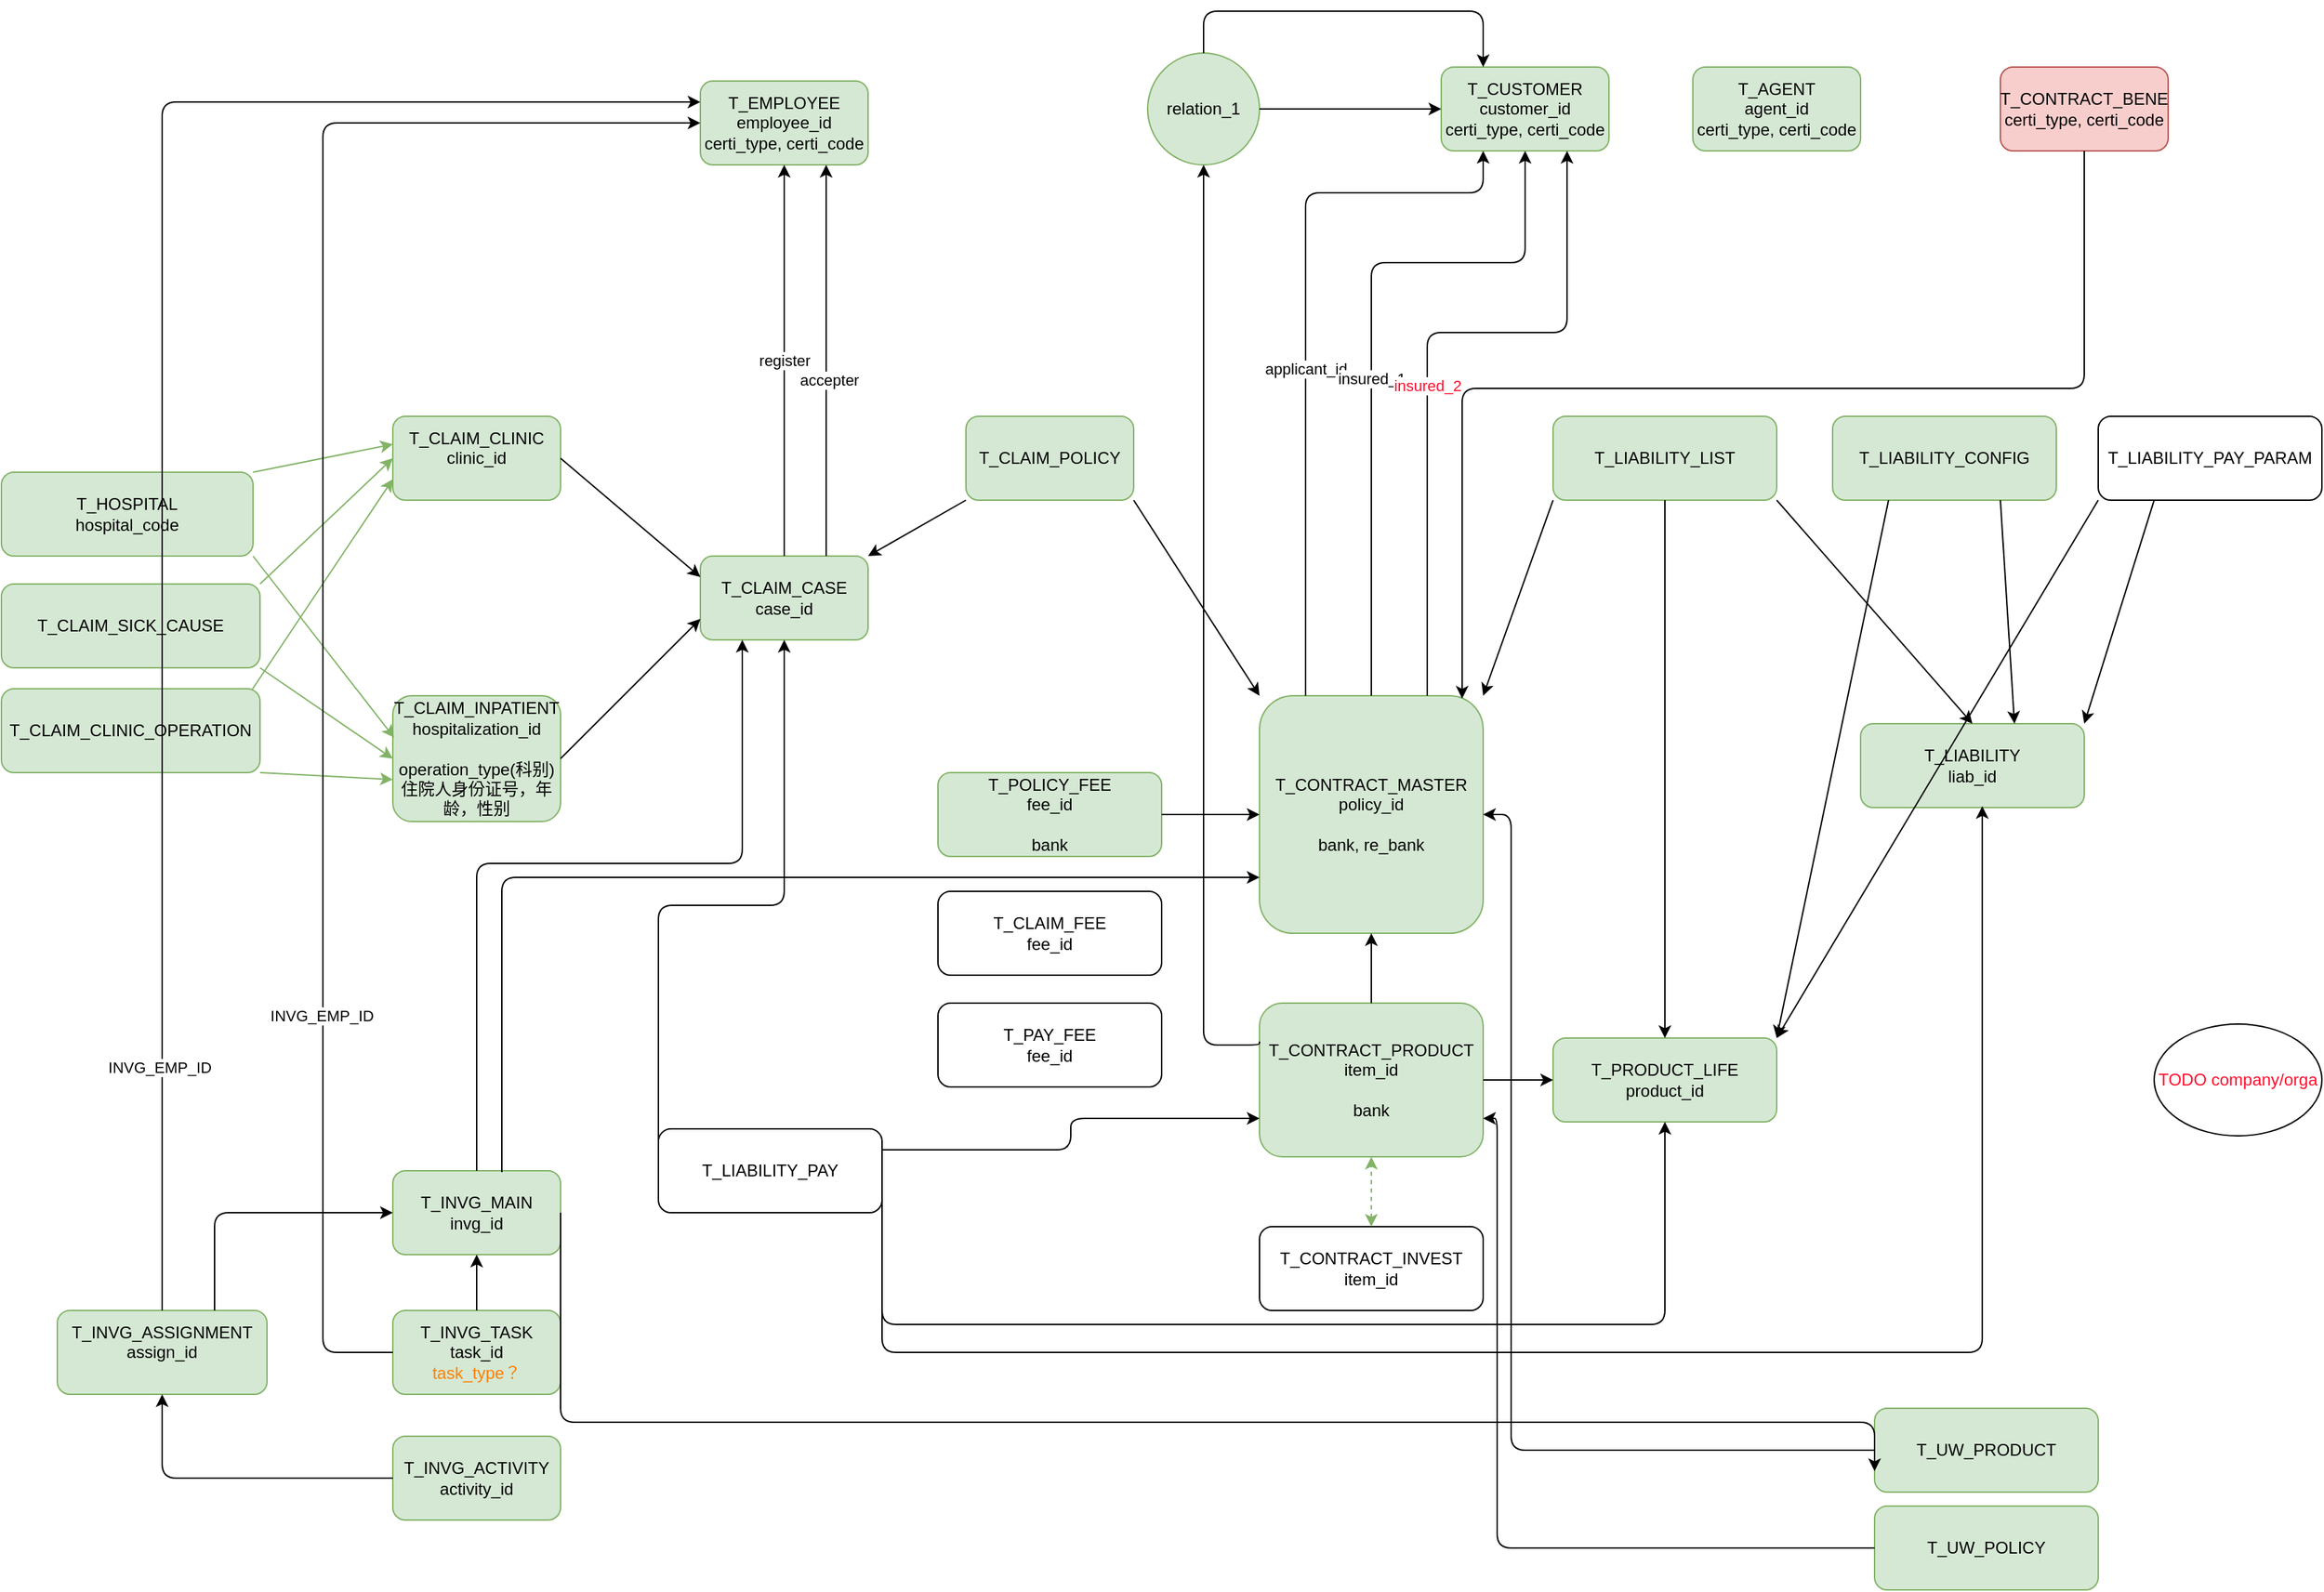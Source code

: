 <mxfile version="15.0.3" type="github">
  <diagram id="vZpP5Effxj41_VfFe3MK" name="Page-1">
    <mxGraphModel dx="1995" dy="1975" grid="1" gridSize="10" guides="1" tooltips="1" connect="1" arrows="1" fold="1" page="1" pageScale="1" pageWidth="850" pageHeight="1100" math="0" shadow="0">
      <root>
        <mxCell id="0" />
        <mxCell id="1" parent="0" />
        <mxCell id="OfORN7NUINiMixhZLZNA-1" value="T_CLAIM_CASE&lt;br&gt;case_id" style="rounded=1;whiteSpace=wrap;html=1;fillColor=#d5e8d4;strokeColor=#82b366;" vertex="1" parent="1">
          <mxGeometry x="60" y="160" width="120" height="60" as="geometry" />
        </mxCell>
        <mxCell id="OfORN7NUINiMixhZLZNA-2" value="T_CLAIM_POLICY" style="rounded=1;whiteSpace=wrap;html=1;fillColor=#d5e8d4;strokeColor=#82b366;" vertex="1" parent="1">
          <mxGeometry x="250" y="60" width="120" height="60" as="geometry" />
        </mxCell>
        <mxCell id="OfORN7NUINiMixhZLZNA-3" value="" style="endArrow=classic;html=1;entryX=1;entryY=0;entryDx=0;entryDy=0;exitX=0;exitY=1;exitDx=0;exitDy=0;" edge="1" parent="1" source="OfORN7NUINiMixhZLZNA-2" target="OfORN7NUINiMixhZLZNA-1">
          <mxGeometry width="50" height="50" relative="1" as="geometry">
            <mxPoint x="460" y="460" as="sourcePoint" />
            <mxPoint x="510" y="410" as="targetPoint" />
          </mxGeometry>
        </mxCell>
        <mxCell id="OfORN7NUINiMixhZLZNA-4" value="T_CONTRACT_MASTER&lt;br&gt;policy_id&lt;br&gt;&lt;br&gt;bank, re_bank" style="rounded=1;whiteSpace=wrap;html=1;fillColor=#d5e8d4;strokeColor=#82b366;" vertex="1" parent="1">
          <mxGeometry x="460" y="260" width="160" height="170" as="geometry" />
        </mxCell>
        <mxCell id="OfORN7NUINiMixhZLZNA-5" value="" style="endArrow=classic;html=1;entryX=0;entryY=0;entryDx=0;entryDy=0;exitX=1;exitY=1;exitDx=0;exitDy=0;" edge="1" parent="1" source="OfORN7NUINiMixhZLZNA-2" target="OfORN7NUINiMixhZLZNA-4">
          <mxGeometry width="50" height="50" relative="1" as="geometry">
            <mxPoint x="260" y="130" as="sourcePoint" />
            <mxPoint x="190" y="180" as="targetPoint" />
          </mxGeometry>
        </mxCell>
        <mxCell id="OfORN7NUINiMixhZLZNA-6" value="T_CONTRACT_PRODUCT&lt;br&gt;item_id&lt;br&gt;&lt;br&gt;bank" style="rounded=1;whiteSpace=wrap;html=1;fillColor=#d5e8d4;strokeColor=#82b366;" vertex="1" parent="1">
          <mxGeometry x="460" y="480" width="160" height="110" as="geometry" />
        </mxCell>
        <mxCell id="OfORN7NUINiMixhZLZNA-7" value="T_PRODUCT_LIFE&lt;br&gt;product_id" style="rounded=1;whiteSpace=wrap;html=1;fillColor=#d5e8d4;strokeColor=#82b366;" vertex="1" parent="1">
          <mxGeometry x="670" y="505" width="160" height="60" as="geometry" />
        </mxCell>
        <mxCell id="OfORN7NUINiMixhZLZNA-8" value="" style="endArrow=classic;html=1;entryX=0.5;entryY=1;entryDx=0;entryDy=0;exitX=0.5;exitY=0;exitDx=0;exitDy=0;" edge="1" parent="1" source="OfORN7NUINiMixhZLZNA-6" target="OfORN7NUINiMixhZLZNA-4">
          <mxGeometry width="50" height="50" relative="1" as="geometry">
            <mxPoint x="410" y="250" as="sourcePoint" />
            <mxPoint x="470" y="290" as="targetPoint" />
          </mxGeometry>
        </mxCell>
        <mxCell id="OfORN7NUINiMixhZLZNA-9" value="" style="endArrow=classic;html=1;entryX=0;entryY=0.5;entryDx=0;entryDy=0;exitX=1;exitY=0.5;exitDx=0;exitDy=0;" edge="1" parent="1" source="OfORN7NUINiMixhZLZNA-6" target="OfORN7NUINiMixhZLZNA-7">
          <mxGeometry width="50" height="50" relative="1" as="geometry">
            <mxPoint x="520" y="370" as="sourcePoint" />
            <mxPoint x="520" y="310" as="targetPoint" />
          </mxGeometry>
        </mxCell>
        <mxCell id="OfORN7NUINiMixhZLZNA-10" value="T_LIABILITY&lt;br&gt;liab_id" style="rounded=1;whiteSpace=wrap;html=1;fillColor=#d5e8d4;strokeColor=#82b366;" vertex="1" parent="1">
          <mxGeometry x="890" y="280" width="160" height="60" as="geometry" />
        </mxCell>
        <mxCell id="OfORN7NUINiMixhZLZNA-11" value="T_CONTRACT_INVEST&lt;br&gt;item_id" style="rounded=1;whiteSpace=wrap;html=1;" vertex="1" parent="1">
          <mxGeometry x="460" y="640" width="160" height="60" as="geometry" />
        </mxCell>
        <mxCell id="OfORN7NUINiMixhZLZNA-12" value="" style="endArrow=classic;startArrow=classic;html=1;entryX=0.5;entryY=1;entryDx=0;entryDy=0;exitX=0.5;exitY=0;exitDx=0;exitDy=0;dashed=1;fillColor=#d5e8d4;strokeColor=#82b366;" edge="1" parent="1" source="OfORN7NUINiMixhZLZNA-11" target="OfORN7NUINiMixhZLZNA-6">
          <mxGeometry width="50" height="50" relative="1" as="geometry">
            <mxPoint x="490" y="640" as="sourcePoint" />
            <mxPoint x="540" y="590" as="targetPoint" />
          </mxGeometry>
        </mxCell>
        <mxCell id="OfORN7NUINiMixhZLZNA-13" value="T_LIABILITY_LIST" style="rounded=1;whiteSpace=wrap;html=1;fillColor=#d5e8d4;strokeColor=#82b366;" vertex="1" parent="1">
          <mxGeometry x="670" y="60" width="160" height="60" as="geometry" />
        </mxCell>
        <mxCell id="OfORN7NUINiMixhZLZNA-15" value="" style="endArrow=classic;html=1;entryX=1;entryY=0;entryDx=0;entryDy=0;exitX=0;exitY=1;exitDx=0;exitDy=0;" edge="1" parent="1" source="OfORN7NUINiMixhZLZNA-13" target="OfORN7NUINiMixhZLZNA-4">
          <mxGeometry width="50" height="50" relative="1" as="geometry">
            <mxPoint x="520" y="290" as="sourcePoint" />
            <mxPoint x="520" y="230" as="targetPoint" />
          </mxGeometry>
        </mxCell>
        <mxCell id="OfORN7NUINiMixhZLZNA-16" value="" style="endArrow=classic;html=1;entryX=0.5;entryY=0;entryDx=0;entryDy=0;exitX=0.5;exitY=1;exitDx=0;exitDy=0;" edge="1" parent="1" source="OfORN7NUINiMixhZLZNA-13" target="OfORN7NUINiMixhZLZNA-7">
          <mxGeometry width="50" height="50" relative="1" as="geometry">
            <mxPoint x="680" y="130" as="sourcePoint" />
            <mxPoint x="600" y="170" as="targetPoint" />
          </mxGeometry>
        </mxCell>
        <mxCell id="OfORN7NUINiMixhZLZNA-17" value="" style="endArrow=classic;html=1;entryX=0.5;entryY=0;entryDx=0;entryDy=0;exitX=1;exitY=1;exitDx=0;exitDy=0;" edge="1" parent="1" source="OfORN7NUINiMixhZLZNA-13" target="OfORN7NUINiMixhZLZNA-10">
          <mxGeometry width="50" height="50" relative="1" as="geometry">
            <mxPoint x="760" y="130" as="sourcePoint" />
            <mxPoint x="761.04" y="290" as="targetPoint" />
          </mxGeometry>
        </mxCell>
        <mxCell id="OfORN7NUINiMixhZLZNA-18" value="T_LIABILITY_PAY" style="rounded=1;whiteSpace=wrap;html=1;" vertex="1" parent="1">
          <mxGeometry x="30" y="570" width="160" height="60" as="geometry" />
        </mxCell>
        <mxCell id="OfORN7NUINiMixhZLZNA-19" value="" style="edgeStyle=elbowEdgeStyle;elbow=vertical;endArrow=classic;html=1;entryX=0.5;entryY=1;entryDx=0;entryDy=0;exitX=0;exitY=0.5;exitDx=0;exitDy=0;" edge="1" parent="1" source="OfORN7NUINiMixhZLZNA-18" target="OfORN7NUINiMixhZLZNA-1">
          <mxGeometry width="50" height="50" relative="1" as="geometry">
            <mxPoint x="460" y="450" as="sourcePoint" />
            <mxPoint x="510" y="400" as="targetPoint" />
            <Array as="points">
              <mxPoint x="40" y="410" />
            </Array>
          </mxGeometry>
        </mxCell>
        <mxCell id="OfORN7NUINiMixhZLZNA-22" value="" style="edgeStyle=elbowEdgeStyle;elbow=vertical;endArrow=classic;html=1;entryX=0.544;entryY=0.983;entryDx=0;entryDy=0;exitX=1;exitY=0.5;exitDx=0;exitDy=0;entryPerimeter=0;" edge="1" parent="1" source="OfORN7NUINiMixhZLZNA-18" target="OfORN7NUINiMixhZLZNA-10">
          <mxGeometry width="50" height="50" relative="1" as="geometry">
            <mxPoint x="440" y="635" as="sourcePoint" />
            <mxPoint x="440" y="320" as="targetPoint" />
            <Array as="points">
              <mxPoint x="580" y="730" />
            </Array>
          </mxGeometry>
        </mxCell>
        <mxCell id="OfORN7NUINiMixhZLZNA-23" value="" style="edgeStyle=elbowEdgeStyle;elbow=vertical;endArrow=classic;html=1;entryX=0.5;entryY=1;entryDx=0;entryDy=0;exitX=1;exitY=0.25;exitDx=0;exitDy=0;" edge="1" parent="1" source="OfORN7NUINiMixhZLZNA-18" target="OfORN7NUINiMixhZLZNA-7">
          <mxGeometry width="50" height="50" relative="1" as="geometry">
            <mxPoint x="600" y="650" as="sourcePoint" />
            <mxPoint x="987.04" y="348.98" as="targetPoint" />
            <Array as="points">
              <mxPoint x="460" y="710" />
            </Array>
          </mxGeometry>
        </mxCell>
        <mxCell id="OfORN7NUINiMixhZLZNA-24" value="T_CLAIM_FEE&lt;br&gt;fee_id" style="rounded=1;whiteSpace=wrap;html=1;" vertex="1" parent="1">
          <mxGeometry x="230" y="400" width="160" height="60" as="geometry" />
        </mxCell>
        <mxCell id="OfORN7NUINiMixhZLZNA-25" value="T_PAY_FEE&lt;br&gt;fee_id" style="rounded=1;whiteSpace=wrap;html=1;" vertex="1" parent="1">
          <mxGeometry x="230" y="480" width="160" height="60" as="geometry" />
        </mxCell>
        <mxCell id="OfORN7NUINiMixhZLZNA-26" value="T_LIABILITY_PAY_PARAM" style="rounded=1;whiteSpace=wrap;html=1;" vertex="1" parent="1">
          <mxGeometry x="1060" y="60" width="160" height="60" as="geometry" />
        </mxCell>
        <mxCell id="OfORN7NUINiMixhZLZNA-29" value="T_LIABILITY_CONFIG" style="rounded=1;whiteSpace=wrap;html=1;fillColor=#d5e8d4;strokeColor=#82b366;" vertex="1" parent="1">
          <mxGeometry x="870" y="60" width="160" height="60" as="geometry" />
        </mxCell>
        <mxCell id="OfORN7NUINiMixhZLZNA-31" value="" style="endArrow=classic;html=1;exitX=0.25;exitY=1;exitDx=0;exitDy=0;entryX=1;entryY=0;entryDx=0;entryDy=0;" edge="1" parent="1" source="OfORN7NUINiMixhZLZNA-29" target="OfORN7NUINiMixhZLZNA-7">
          <mxGeometry width="50" height="50" relative="1" as="geometry">
            <mxPoint x="610" y="450" as="sourcePoint" />
            <mxPoint x="660" y="400" as="targetPoint" />
          </mxGeometry>
        </mxCell>
        <mxCell id="OfORN7NUINiMixhZLZNA-32" value="" style="endArrow=classic;html=1;exitX=0.75;exitY=1;exitDx=0;exitDy=0;entryX=0.688;entryY=0;entryDx=0;entryDy=0;entryPerimeter=0;" edge="1" parent="1" source="OfORN7NUINiMixhZLZNA-29" target="OfORN7NUINiMixhZLZNA-10">
          <mxGeometry width="50" height="50" relative="1" as="geometry">
            <mxPoint x="920" y="130" as="sourcePoint" />
            <mxPoint x="850" y="290" as="targetPoint" />
          </mxGeometry>
        </mxCell>
        <mxCell id="OfORN7NUINiMixhZLZNA-33" value="" style="endArrow=classic;html=1;exitX=0;exitY=1;exitDx=0;exitDy=0;entryX=1;entryY=0;entryDx=0;entryDy=0;" edge="1" parent="1" source="OfORN7NUINiMixhZLZNA-26" target="OfORN7NUINiMixhZLZNA-7">
          <mxGeometry width="50" height="50" relative="1" as="geometry">
            <mxPoint x="920" y="130" as="sourcePoint" />
            <mxPoint x="850" y="290" as="targetPoint" />
          </mxGeometry>
        </mxCell>
        <mxCell id="OfORN7NUINiMixhZLZNA-34" value="" style="endArrow=classic;html=1;exitX=0.25;exitY=1;exitDx=0;exitDy=0;entryX=1;entryY=0;entryDx=0;entryDy=0;" edge="1" parent="1" source="OfORN7NUINiMixhZLZNA-26" target="OfORN7NUINiMixhZLZNA-10">
          <mxGeometry width="50" height="50" relative="1" as="geometry">
            <mxPoint x="1070" y="130" as="sourcePoint" />
            <mxPoint x="850" y="290" as="targetPoint" />
          </mxGeometry>
        </mxCell>
        <mxCell id="OfORN7NUINiMixhZLZNA-35" value="T_CUSTOMER&lt;br&gt;customer_id&lt;br&gt;certi_type, certi_code" style="rounded=1;whiteSpace=wrap;html=1;fillColor=#d5e8d4;strokeColor=#82b366;" vertex="1" parent="1">
          <mxGeometry x="590" y="-190" width="120" height="60" as="geometry" />
        </mxCell>
        <mxCell id="OfORN7NUINiMixhZLZNA-36" value="T_EMPLOYEE&lt;br&gt;employee_id&lt;br&gt;certi_type, certi_code" style="rounded=1;whiteSpace=wrap;html=1;fillColor=#d5e8d4;strokeColor=#82b366;" vertex="1" parent="1">
          <mxGeometry x="60" y="-180" width="120" height="60" as="geometry" />
        </mxCell>
        <mxCell id="OfORN7NUINiMixhZLZNA-37" value="T_CONTRACT_BENE&lt;br&gt;certi_type, certi_code" style="rounded=1;whiteSpace=wrap;html=1;fillColor=#f8cecc;strokeColor=#b85450;" vertex="1" parent="1">
          <mxGeometry x="990" y="-190" width="120" height="60" as="geometry" />
        </mxCell>
        <mxCell id="OfORN7NUINiMixhZLZNA-39" value="T_CLAIM_INPATIENT&lt;br&gt;hospitalization_id&lt;br&gt;&lt;br&gt;operation_type(科别)&lt;br&gt;住院人身份证号，年龄，性别" style="rounded=1;whiteSpace=wrap;html=1;fillColor=#d5e8d4;strokeColor=#82b366;" vertex="1" parent="1">
          <mxGeometry x="-160" y="260" width="120" height="90" as="geometry" />
        </mxCell>
        <mxCell id="OfORN7NUINiMixhZLZNA-40" value="T_CLAIM_CLINIC&lt;br&gt;clinic_id&lt;br&gt;&lt;br&gt;" style="rounded=1;whiteSpace=wrap;html=1;fillColor=#d5e8d4;strokeColor=#82b366;" vertex="1" parent="1">
          <mxGeometry x="-160" y="60" width="120" height="60" as="geometry" />
        </mxCell>
        <mxCell id="OfORN7NUINiMixhZLZNA-41" value="" style="endArrow=classic;html=1;exitX=1;exitY=0.5;exitDx=0;exitDy=0;entryX=0;entryY=0.75;entryDx=0;entryDy=0;" edge="1" parent="1" source="OfORN7NUINiMixhZLZNA-39" target="OfORN7NUINiMixhZLZNA-1">
          <mxGeometry width="50" height="50" relative="1" as="geometry">
            <mxPoint x="260" y="130" as="sourcePoint" />
            <mxPoint x="60" y="190" as="targetPoint" />
          </mxGeometry>
        </mxCell>
        <mxCell id="OfORN7NUINiMixhZLZNA-42" value="" style="endArrow=classic;html=1;exitX=1;exitY=0.5;exitDx=0;exitDy=0;entryX=0;entryY=0.25;entryDx=0;entryDy=0;" edge="1" parent="1" source="OfORN7NUINiMixhZLZNA-40" target="OfORN7NUINiMixhZLZNA-1">
          <mxGeometry width="50" height="50" relative="1" as="geometry">
            <mxPoint x="-30" y="200" as="sourcePoint" />
            <mxPoint x="70" y="200" as="targetPoint" />
          </mxGeometry>
        </mxCell>
        <mxCell id="OfORN7NUINiMixhZLZNA-44" value="T_CLAIM_SICK_CAUSE" style="rounded=1;whiteSpace=wrap;html=1;fillColor=#d5e8d4;strokeColor=#82b366;" vertex="1" parent="1">
          <mxGeometry x="-440" y="180" width="185" height="60" as="geometry" />
        </mxCell>
        <mxCell id="OfORN7NUINiMixhZLZNA-45" value="" style="endArrow=classic;html=1;exitX=1;exitY=0;exitDx=0;exitDy=0;entryX=0;entryY=0.5;entryDx=0;entryDy=0;fillColor=#d5e8d4;strokeColor=#82b366;" edge="1" parent="1" source="OfORN7NUINiMixhZLZNA-44" target="OfORN7NUINiMixhZLZNA-40">
          <mxGeometry width="50" height="50" relative="1" as="geometry">
            <mxPoint x="-30" y="100" as="sourcePoint" />
            <mxPoint x="70" y="185" as="targetPoint" />
          </mxGeometry>
        </mxCell>
        <mxCell id="OfORN7NUINiMixhZLZNA-46" value="" style="endArrow=classic;html=1;exitX=1;exitY=1;exitDx=0;exitDy=0;entryX=0;entryY=0.5;entryDx=0;entryDy=0;fillColor=#d5e8d4;strokeColor=#82b366;" edge="1" parent="1" source="OfORN7NUINiMixhZLZNA-44" target="OfORN7NUINiMixhZLZNA-39">
          <mxGeometry width="50" height="50" relative="1" as="geometry">
            <mxPoint x="-245" y="170" as="sourcePoint" />
            <mxPoint x="-150" y="100" as="targetPoint" />
          </mxGeometry>
        </mxCell>
        <mxCell id="OfORN7NUINiMixhZLZNA-47" value="T_CLAIM_CLINIC_OPERATION" style="rounded=1;whiteSpace=wrap;html=1;fillColor=#d5e8d4;strokeColor=#82b366;" vertex="1" parent="1">
          <mxGeometry x="-440" y="255" width="185" height="60" as="geometry" />
        </mxCell>
        <mxCell id="OfORN7NUINiMixhZLZNA-48" value="" style="endArrow=classic;html=1;exitX=1;exitY=1;exitDx=0;exitDy=0;fillColor=#d5e8d4;strokeColor=#82b366;" edge="1" parent="1" source="OfORN7NUINiMixhZLZNA-47">
          <mxGeometry width="50" height="50" relative="1" as="geometry">
            <mxPoint x="-245" y="240" as="sourcePoint" />
            <mxPoint x="-160" y="320" as="targetPoint" />
          </mxGeometry>
        </mxCell>
        <mxCell id="OfORN7NUINiMixhZLZNA-49" value="" style="endArrow=classic;html=1;exitX=0.968;exitY=0.017;exitDx=0;exitDy=0;entryX=0;entryY=0.75;entryDx=0;entryDy=0;exitPerimeter=0;fillColor=#d5e8d4;strokeColor=#82b366;" edge="1" parent="1" source="OfORN7NUINiMixhZLZNA-47" target="OfORN7NUINiMixhZLZNA-40">
          <mxGeometry width="50" height="50" relative="1" as="geometry">
            <mxPoint x="-245" y="330" as="sourcePoint" />
            <mxPoint x="-150" y="330" as="targetPoint" />
          </mxGeometry>
        </mxCell>
        <mxCell id="OfORN7NUINiMixhZLZNA-50" value="T_UW_PRODUCT" style="rounded=1;whiteSpace=wrap;html=1;fillColor=#d5e8d4;strokeColor=#82b366;" vertex="1" parent="1">
          <mxGeometry x="900" y="770" width="160" height="60" as="geometry" />
        </mxCell>
        <mxCell id="OfORN7NUINiMixhZLZNA-52" value="T_UW_POLICY" style="rounded=1;whiteSpace=wrap;html=1;fillColor=#d5e8d4;strokeColor=#82b366;" vertex="1" parent="1">
          <mxGeometry x="900" y="840" width="160" height="60" as="geometry" />
        </mxCell>
        <mxCell id="OfORN7NUINiMixhZLZNA-54" value="" style="edgeStyle=elbowEdgeStyle;elbow=horizontal;endArrow=classic;html=1;exitX=0;exitY=0.5;exitDx=0;exitDy=0;entryX=1;entryY=0.75;entryDx=0;entryDy=0;" edge="1" parent="1" source="OfORN7NUINiMixhZLZNA-52" target="OfORN7NUINiMixhZLZNA-6">
          <mxGeometry width="50" height="50" relative="1" as="geometry">
            <mxPoint x="670" y="440" as="sourcePoint" />
            <mxPoint x="720" y="390" as="targetPoint" />
            <Array as="points">
              <mxPoint x="630" y="530" />
            </Array>
          </mxGeometry>
        </mxCell>
        <mxCell id="OfORN7NUINiMixhZLZNA-55" value="" style="edgeStyle=elbowEdgeStyle;elbow=horizontal;endArrow=classic;html=1;exitX=0;exitY=0.5;exitDx=0;exitDy=0;entryX=1;entryY=0.5;entryDx=0;entryDy=0;" edge="1" parent="1" source="OfORN7NUINiMixhZLZNA-50" target="OfORN7NUINiMixhZLZNA-4">
          <mxGeometry width="50" height="50" relative="1" as="geometry">
            <mxPoint x="880" y="800" as="sourcePoint" />
            <mxPoint x="600" y="335" as="targetPoint" />
            <Array as="points">
              <mxPoint x="640" y="540" />
            </Array>
          </mxGeometry>
        </mxCell>
        <mxCell id="OfORN7NUINiMixhZLZNA-56" value="" style="edgeStyle=elbowEdgeStyle;elbow=vertical;endArrow=classic;html=1;exitX=0.206;exitY=0;exitDx=0;exitDy=0;entryX=0.25;entryY=1;entryDx=0;entryDy=0;exitPerimeter=0;" edge="1" parent="1" source="OfORN7NUINiMixhZLZNA-4" target="OfORN7NUINiMixhZLZNA-35">
          <mxGeometry width="50" height="50" relative="1" as="geometry">
            <mxPoint x="740" y="190" as="sourcePoint" />
            <mxPoint x="790" y="140" as="targetPoint" />
            <Array as="points">
              <mxPoint x="530" y="-100" />
            </Array>
          </mxGeometry>
        </mxCell>
        <mxCell id="OfORN7NUINiMixhZLZNA-57" value="applicant_id" style="edgeLabel;html=1;align=center;verticalAlign=middle;resizable=0;points=[];" vertex="1" connectable="0" parent="OfORN7NUINiMixhZLZNA-56">
          <mxGeometry x="-0.092" relative="1" as="geometry">
            <mxPoint as="offset" />
          </mxGeometry>
        </mxCell>
        <mxCell id="OfORN7NUINiMixhZLZNA-63" value="relation_1" style="ellipse;whiteSpace=wrap;html=1;aspect=fixed;fillColor=#d5e8d4;strokeColor=#82b366;" vertex="1" parent="1">
          <mxGeometry x="380" y="-200" width="80" height="80" as="geometry" />
        </mxCell>
        <mxCell id="OfORN7NUINiMixhZLZNA-65" value="" style="edgeStyle=elbowEdgeStyle;elbow=vertical;endArrow=classic;html=1;exitX=0;exitY=0.25;exitDx=0;exitDy=0;entryX=0.5;entryY=1;entryDx=0;entryDy=0;" edge="1" parent="1" source="OfORN7NUINiMixhZLZNA-6" target="OfORN7NUINiMixhZLZNA-63">
          <mxGeometry width="50" height="50" relative="1" as="geometry">
            <mxPoint x="550" y="160" as="sourcePoint" />
            <mxPoint x="600" y="110" as="targetPoint" />
            <Array as="points">
              <mxPoint x="440" y="510" />
            </Array>
          </mxGeometry>
        </mxCell>
        <mxCell id="OfORN7NUINiMixhZLZNA-66" value="" style="edgeStyle=elbowEdgeStyle;elbow=vertical;endArrow=classic;html=1;exitX=0.5;exitY=0;exitDx=0;exitDy=0;entryX=0.5;entryY=1;entryDx=0;entryDy=0;" edge="1" parent="1" source="OfORN7NUINiMixhZLZNA-4" target="OfORN7NUINiMixhZLZNA-35">
          <mxGeometry width="50" height="50" relative="1" as="geometry">
            <mxPoint x="472.96" y="170" as="sourcePoint" />
            <mxPoint x="290" y="-80" as="targetPoint" />
            <Array as="points">
              <mxPoint x="570" y="-50" />
            </Array>
          </mxGeometry>
        </mxCell>
        <mxCell id="OfORN7NUINiMixhZLZNA-67" value="insured_1" style="edgeLabel;html=1;align=center;verticalAlign=middle;resizable=0;points=[];" vertex="1" connectable="0" parent="OfORN7NUINiMixhZLZNA-66">
          <mxGeometry x="-0.092" relative="1" as="geometry">
            <mxPoint as="offset" />
          </mxGeometry>
        </mxCell>
        <mxCell id="OfORN7NUINiMixhZLZNA-68" value="" style="edgeStyle=elbowEdgeStyle;elbow=vertical;endArrow=classic;html=1;exitX=0.75;exitY=0;exitDx=0;exitDy=0;entryX=0.75;entryY=1;entryDx=0;entryDy=0;" edge="1" parent="1" source="OfORN7NUINiMixhZLZNA-4" target="OfORN7NUINiMixhZLZNA-35">
          <mxGeometry width="50" height="50" relative="1" as="geometry">
            <mxPoint x="520" y="170" as="sourcePoint" />
            <mxPoint x="320" y="-80" as="targetPoint" />
            <Array as="points">
              <mxPoint x="620" />
              <mxPoint x="420" y="20" />
            </Array>
          </mxGeometry>
        </mxCell>
        <mxCell id="OfORN7NUINiMixhZLZNA-69" value="insured_2" style="edgeLabel;html=1;align=center;verticalAlign=middle;resizable=0;points=[];fontColor=#FF0D2D;" vertex="1" connectable="0" parent="OfORN7NUINiMixhZLZNA-68">
          <mxGeometry x="-0.092" relative="1" as="geometry">
            <mxPoint as="offset" />
          </mxGeometry>
        </mxCell>
        <mxCell id="OfORN7NUINiMixhZLZNA-71" value="" style="edgeStyle=elbowEdgeStyle;elbow=vertical;endArrow=classic;html=1;exitX=0.5;exitY=0;exitDx=0;exitDy=0;entryX=0.25;entryY=0;entryDx=0;entryDy=0;" edge="1" parent="1" source="OfORN7NUINiMixhZLZNA-63" target="OfORN7NUINiMixhZLZNA-35">
          <mxGeometry width="50" height="50" relative="1" as="geometry">
            <mxPoint x="150" y="-220" as="sourcePoint" />
            <mxPoint x="200" y="-270" as="targetPoint" />
            <Array as="points">
              <mxPoint x="490" y="-230" />
            </Array>
          </mxGeometry>
        </mxCell>
        <mxCell id="OfORN7NUINiMixhZLZNA-73" value="" style="endArrow=classic;html=1;exitX=1;exitY=0.5;exitDx=0;exitDy=0;entryX=0;entryY=0.5;entryDx=0;entryDy=0;" edge="1" parent="1" source="OfORN7NUINiMixhZLZNA-63" target="OfORN7NUINiMixhZLZNA-35">
          <mxGeometry width="50" height="50" relative="1" as="geometry">
            <mxPoint x="550" y="160" as="sourcePoint" />
            <mxPoint x="600" y="110" as="targetPoint" />
          </mxGeometry>
        </mxCell>
        <mxCell id="OfORN7NUINiMixhZLZNA-74" value="T_AGENT&lt;br&gt;agent_id&lt;br&gt;certi_type, certi_code" style="rounded=1;whiteSpace=wrap;html=1;fillColor=#d5e8d4;strokeColor=#82b366;" vertex="1" parent="1">
          <mxGeometry x="770" y="-190" width="120" height="60" as="geometry" />
        </mxCell>
        <mxCell id="OfORN7NUINiMixhZLZNA-75" value="" style="endArrow=classic;html=1;fontColor=#FF0D2D;exitX=0.75;exitY=0;exitDx=0;exitDy=0;entryX=0.75;entryY=1;entryDx=0;entryDy=0;" edge="1" parent="1" source="OfORN7NUINiMixhZLZNA-1" target="OfORN7NUINiMixhZLZNA-36">
          <mxGeometry width="50" height="50" relative="1" as="geometry">
            <mxPoint x="200" y="-10" as="sourcePoint" />
            <mxPoint x="250" y="-60" as="targetPoint" />
          </mxGeometry>
        </mxCell>
        <mxCell id="OfORN7NUINiMixhZLZNA-77" value="&lt;span style=&quot;color: rgb(0 , 0 , 0)&quot;&gt;accepter&lt;/span&gt;" style="edgeLabel;html=1;align=center;verticalAlign=middle;resizable=0;points=[];fontColor=#FF0D2D;" vertex="1" connectable="0" parent="OfORN7NUINiMixhZLZNA-75">
          <mxGeometry x="-0.1" y="-2" relative="1" as="geometry">
            <mxPoint as="offset" />
          </mxGeometry>
        </mxCell>
        <mxCell id="OfORN7NUINiMixhZLZNA-76" value="&lt;font color=&quot;#000000&quot;&gt;register&lt;/font&gt;" style="endArrow=classic;html=1;fontColor=#FF0D2D;exitX=0.5;exitY=0;exitDx=0;exitDy=0;entryX=0.5;entryY=1;entryDx=0;entryDy=0;" edge="1" parent="1" source="OfORN7NUINiMixhZLZNA-1" target="OfORN7NUINiMixhZLZNA-36">
          <mxGeometry width="50" height="50" relative="1" as="geometry">
            <mxPoint x="100" y="160" as="sourcePoint" />
            <mxPoint x="100" y="-120" as="targetPoint" />
          </mxGeometry>
        </mxCell>
        <mxCell id="OfORN7NUINiMixhZLZNA-78" value="T_POLICY_FEE&lt;br&gt;fee_id&lt;br&gt;&lt;br&gt;bank" style="rounded=1;whiteSpace=wrap;html=1;fillColor=#d5e8d4;strokeColor=#82b366;" vertex="1" parent="1">
          <mxGeometry x="230" y="315" width="160" height="60" as="geometry" />
        </mxCell>
        <mxCell id="OfORN7NUINiMixhZLZNA-79" value="" style="endArrow=classic;html=1;entryX=0;entryY=0.5;entryDx=0;entryDy=0;exitX=1;exitY=0.5;exitDx=0;exitDy=0;" edge="1" parent="1" source="OfORN7NUINiMixhZLZNA-78" target="OfORN7NUINiMixhZLZNA-4">
          <mxGeometry width="50" height="50" relative="1" as="geometry">
            <mxPoint x="630" y="545" as="sourcePoint" />
            <mxPoint x="680" y="545" as="targetPoint" />
          </mxGeometry>
        </mxCell>
        <mxCell id="OfORN7NUINiMixhZLZNA-80" value="" style="edgeStyle=elbowEdgeStyle;elbow=horizontal;endArrow=classic;html=1;fontColor=#FF0D2D;exitX=1;exitY=0.25;exitDx=0;exitDy=0;entryX=0;entryY=0.75;entryDx=0;entryDy=0;" edge="1" parent="1" source="OfORN7NUINiMixhZLZNA-18" target="OfORN7NUINiMixhZLZNA-6">
          <mxGeometry width="50" height="50" relative="1" as="geometry">
            <mxPoint x="490" y="530" as="sourcePoint" />
            <mxPoint x="540" y="480" as="targetPoint" />
          </mxGeometry>
        </mxCell>
        <mxCell id="OfORN7NUINiMixhZLZNA-81" value="T_HOSPITAL&lt;br&gt;hospital_code" style="rounded=1;whiteSpace=wrap;html=1;fillColor=#d5e8d4;strokeColor=#82b366;" vertex="1" parent="1">
          <mxGeometry x="-440" y="100" width="180" height="60" as="geometry" />
        </mxCell>
        <mxCell id="OfORN7NUINiMixhZLZNA-82" value="" style="edgeStyle=elbowEdgeStyle;elbow=vertical;endArrow=classic;html=1;fontColor=#FF0D2D;exitX=0.5;exitY=1;exitDx=0;exitDy=0;entryX=0.906;entryY=0.012;entryDx=0;entryDy=0;entryPerimeter=0;" edge="1" parent="1" source="OfORN7NUINiMixhZLZNA-37" target="OfORN7NUINiMixhZLZNA-4">
          <mxGeometry width="50" height="50" relative="1" as="geometry">
            <mxPoint x="750" y="200" as="sourcePoint" />
            <mxPoint x="800" y="150" as="targetPoint" />
            <Array as="points">
              <mxPoint x="830" y="40" />
            </Array>
          </mxGeometry>
        </mxCell>
        <mxCell id="OfORN7NUINiMixhZLZNA-83" value="TODO company/orga" style="ellipse;whiteSpace=wrap;html=1;fontColor=#FF0D2D;" vertex="1" parent="1">
          <mxGeometry x="1100" y="495" width="120" height="80" as="geometry" />
        </mxCell>
        <mxCell id="OfORN7NUINiMixhZLZNA-84" value="" style="endArrow=classic;html=1;exitX=1;exitY=0;exitDx=0;exitDy=0;fillColor=#d5e8d4;strokeColor=#82b366;entryX=0;entryY=0.333;entryDx=0;entryDy=0;entryPerimeter=0;" edge="1" parent="1" source="OfORN7NUINiMixhZLZNA-81" target="OfORN7NUINiMixhZLZNA-40">
          <mxGeometry width="50" height="50" relative="1" as="geometry">
            <mxPoint x="-245" y="170" as="sourcePoint" />
            <mxPoint x="-160" y="90" as="targetPoint" />
          </mxGeometry>
        </mxCell>
        <mxCell id="OfORN7NUINiMixhZLZNA-85" value="" style="endArrow=classic;html=1;exitX=1;exitY=1;exitDx=0;exitDy=0;fillColor=#d5e8d4;strokeColor=#82b366;entryX=0.008;entryY=0.333;entryDx=0;entryDy=0;entryPerimeter=0;" edge="1" parent="1" source="OfORN7NUINiMixhZLZNA-81" target="OfORN7NUINiMixhZLZNA-39">
          <mxGeometry width="50" height="50" relative="1" as="geometry">
            <mxPoint x="-250" y="50" as="sourcePoint" />
            <mxPoint x="-150" y="100" as="targetPoint" />
          </mxGeometry>
        </mxCell>
        <mxCell id="OfORN7NUINiMixhZLZNA-86" value="&lt;font color=&quot;#000000&quot;&gt;T_INVG_MAIN&lt;br&gt;invg_id&lt;br&gt;&lt;/font&gt;" style="rounded=1;whiteSpace=wrap;html=1;fillColor=#d5e8d4;strokeColor=#82b366;" vertex="1" parent="1">
          <mxGeometry x="-160" y="600" width="120" height="60" as="geometry" />
        </mxCell>
        <mxCell id="OfORN7NUINiMixhZLZNA-87" value="T_INVG_TASK&lt;br&gt;task_id&lt;br&gt;&lt;font color=&quot;#ff8000&quot;&gt;task_type？&lt;/font&gt;" style="rounded=1;whiteSpace=wrap;html=1;fillColor=#d5e8d4;strokeColor=#82b366;" vertex="1" parent="1">
          <mxGeometry x="-160" y="700" width="120" height="60" as="geometry" />
        </mxCell>
        <mxCell id="OfORN7NUINiMixhZLZNA-88" value="&lt;font color=&quot;#000000&quot;&gt;T_INVG_ACTIVITY&lt;br&gt;&lt;/font&gt;activity_id&lt;font color=&quot;#000000&quot;&gt;&lt;br&gt;&lt;/font&gt;" style="rounded=1;whiteSpace=wrap;html=1;fillColor=#d5e8d4;strokeColor=#82b366;" vertex="1" parent="1">
          <mxGeometry x="-160" y="790" width="120" height="60" as="geometry" />
        </mxCell>
        <mxCell id="OfORN7NUINiMixhZLZNA-89" value="&lt;font color=&quot;#000000&quot;&gt;T_INVG_ASSIGNMENT&lt;br&gt;&lt;/font&gt;assign_id&lt;font color=&quot;#000000&quot;&gt;&lt;br&gt;&lt;br&gt;&lt;/font&gt;" style="rounded=1;whiteSpace=wrap;html=1;fillColor=#d5e8d4;strokeColor=#82b366;" vertex="1" parent="1">
          <mxGeometry x="-400" y="700" width="150" height="60" as="geometry" />
        </mxCell>
        <mxCell id="OfORN7NUINiMixhZLZNA-90" value="" style="edgeStyle=elbowEdgeStyle;elbow=vertical;endArrow=classic;html=1;fontColor=#FF0D2D;exitX=0.5;exitY=0;exitDx=0;exitDy=0;entryX=0.25;entryY=1;entryDx=0;entryDy=0;" edge="1" parent="1" source="OfORN7NUINiMixhZLZNA-86" target="OfORN7NUINiMixhZLZNA-1">
          <mxGeometry width="50" height="50" relative="1" as="geometry">
            <mxPoint x="350" y="280" as="sourcePoint" />
            <mxPoint x="400" y="230" as="targetPoint" />
            <Array as="points">
              <mxPoint y="380" />
            </Array>
          </mxGeometry>
        </mxCell>
        <mxCell id="OfORN7NUINiMixhZLZNA-91" value="" style="edgeStyle=elbowEdgeStyle;elbow=vertical;endArrow=classic;html=1;fontColor=#FF0D2D;exitX=0.65;exitY=0.017;exitDx=0;exitDy=0;exitPerimeter=0;" edge="1" parent="1" source="OfORN7NUINiMixhZLZNA-86" target="OfORN7NUINiMixhZLZNA-4">
          <mxGeometry width="50" height="50" relative="1" as="geometry">
            <mxPoint x="-90" y="620" as="sourcePoint" />
            <mxPoint x="160" y="345" as="targetPoint" />
            <Array as="points">
              <mxPoint x="10" y="390" />
            </Array>
          </mxGeometry>
        </mxCell>
        <mxCell id="OfORN7NUINiMixhZLZNA-92" value="" style="edgeStyle=elbowEdgeStyle;elbow=vertical;endArrow=classic;html=1;fontColor=#FF0D2D;entryX=0;entryY=0.75;entryDx=0;entryDy=0;exitX=1;exitY=0.5;exitDx=0;exitDy=0;" edge="1" parent="1" source="OfORN7NUINiMixhZLZNA-86" target="OfORN7NUINiMixhZLZNA-50">
          <mxGeometry width="50" height="50" relative="1" as="geometry">
            <mxPoint x="-72" y="621.02" as="sourcePoint" />
            <mxPoint x="900" y="860" as="targetPoint" />
            <Array as="points">
              <mxPoint x="60" y="780" />
            </Array>
          </mxGeometry>
        </mxCell>
        <mxCell id="OfORN7NUINiMixhZLZNA-93" value="" style="endArrow=classic;html=1;fontColor=#FF0D2D;exitX=0.5;exitY=0;exitDx=0;exitDy=0;" edge="1" parent="1" source="OfORN7NUINiMixhZLZNA-87">
          <mxGeometry width="50" height="50" relative="1" as="geometry">
            <mxPoint x="10" y="530" as="sourcePoint" />
            <mxPoint x="-100" y="660" as="targetPoint" />
          </mxGeometry>
        </mxCell>
        <mxCell id="OfORN7NUINiMixhZLZNA-94" value="" style="edgeStyle=elbowEdgeStyle;elbow=horizontal;endArrow=classic;html=1;fontColor=#FF0D2D;entryX=0;entryY=0.5;entryDx=0;entryDy=0;exitX=0;exitY=0.5;exitDx=0;exitDy=0;" edge="1" parent="1" source="OfORN7NUINiMixhZLZNA-87" target="OfORN7NUINiMixhZLZNA-36">
          <mxGeometry width="50" height="50" relative="1" as="geometry">
            <mxPoint x="10" y="370" as="sourcePoint" />
            <mxPoint x="60" y="320" as="targetPoint" />
            <Array as="points">
              <mxPoint x="-210" y="300" />
            </Array>
          </mxGeometry>
        </mxCell>
        <mxCell id="OfORN7NUINiMixhZLZNA-95" value="&lt;font color=&quot;#000000&quot;&gt;INVG_EMP_ID&lt;/font&gt;" style="edgeLabel;html=1;align=center;verticalAlign=middle;resizable=0;points=[];fontColor=#FF0D2D;" vertex="1" connectable="0" parent="OfORN7NUINiMixhZLZNA-94">
          <mxGeometry x="-0.515" y="1" relative="1" as="geometry">
            <mxPoint as="offset" />
          </mxGeometry>
        </mxCell>
        <mxCell id="OfORN7NUINiMixhZLZNA-96" value="" style="edgeStyle=segmentEdgeStyle;endArrow=classic;html=1;fontColor=#FF0D2D;exitX=0;exitY=0.5;exitDx=0;exitDy=0;entryX=0.5;entryY=1;entryDx=0;entryDy=0;" edge="1" parent="1" source="OfORN7NUINiMixhZLZNA-88" target="OfORN7NUINiMixhZLZNA-89">
          <mxGeometry width="50" height="50" relative="1" as="geometry">
            <mxPoint x="10" y="560" as="sourcePoint" />
            <mxPoint x="60" y="510" as="targetPoint" />
          </mxGeometry>
        </mxCell>
        <mxCell id="OfORN7NUINiMixhZLZNA-97" value="" style="edgeStyle=segmentEdgeStyle;endArrow=classic;html=1;fontColor=#FF0D2D;exitX=0.75;exitY=0;exitDx=0;exitDy=0;entryX=0;entryY=0.5;entryDx=0;entryDy=0;" edge="1" parent="1" source="OfORN7NUINiMixhZLZNA-89" target="OfORN7NUINiMixhZLZNA-86">
          <mxGeometry width="50" height="50" relative="1" as="geometry">
            <mxPoint x="-150" y="830" as="sourcePoint" />
            <mxPoint x="-315" y="770" as="targetPoint" />
            <Array as="points">
              <mxPoint x="-287" y="630" />
            </Array>
          </mxGeometry>
        </mxCell>
        <mxCell id="OfORN7NUINiMixhZLZNA-98" value="" style="edgeStyle=segmentEdgeStyle;endArrow=classic;html=1;fontColor=#FF0D2D;exitX=0.5;exitY=0;exitDx=0;exitDy=0;entryX=0;entryY=0.25;entryDx=0;entryDy=0;" edge="1" parent="1" source="OfORN7NUINiMixhZLZNA-89" target="OfORN7NUINiMixhZLZNA-36">
          <mxGeometry width="50" height="50" relative="1" as="geometry">
            <mxPoint x="-277.5" y="710" as="sourcePoint" />
            <mxPoint x="-150" y="640" as="targetPoint" />
            <Array as="points">
              <mxPoint x="-325" y="-165" />
            </Array>
          </mxGeometry>
        </mxCell>
        <mxCell id="OfORN7NUINiMixhZLZNA-99" value="&lt;span style=&quot;color: rgb(0 , 0 , 0)&quot;&gt;INVG_EMP_ID&lt;/span&gt;" style="edgeLabel;html=1;align=center;verticalAlign=middle;resizable=0;points=[];fontColor=#FF0D2D;" vertex="1" connectable="0" parent="OfORN7NUINiMixhZLZNA-98">
          <mxGeometry x="-0.722" y="2" relative="1" as="geometry">
            <mxPoint as="offset" />
          </mxGeometry>
        </mxCell>
      </root>
    </mxGraphModel>
  </diagram>
</mxfile>
